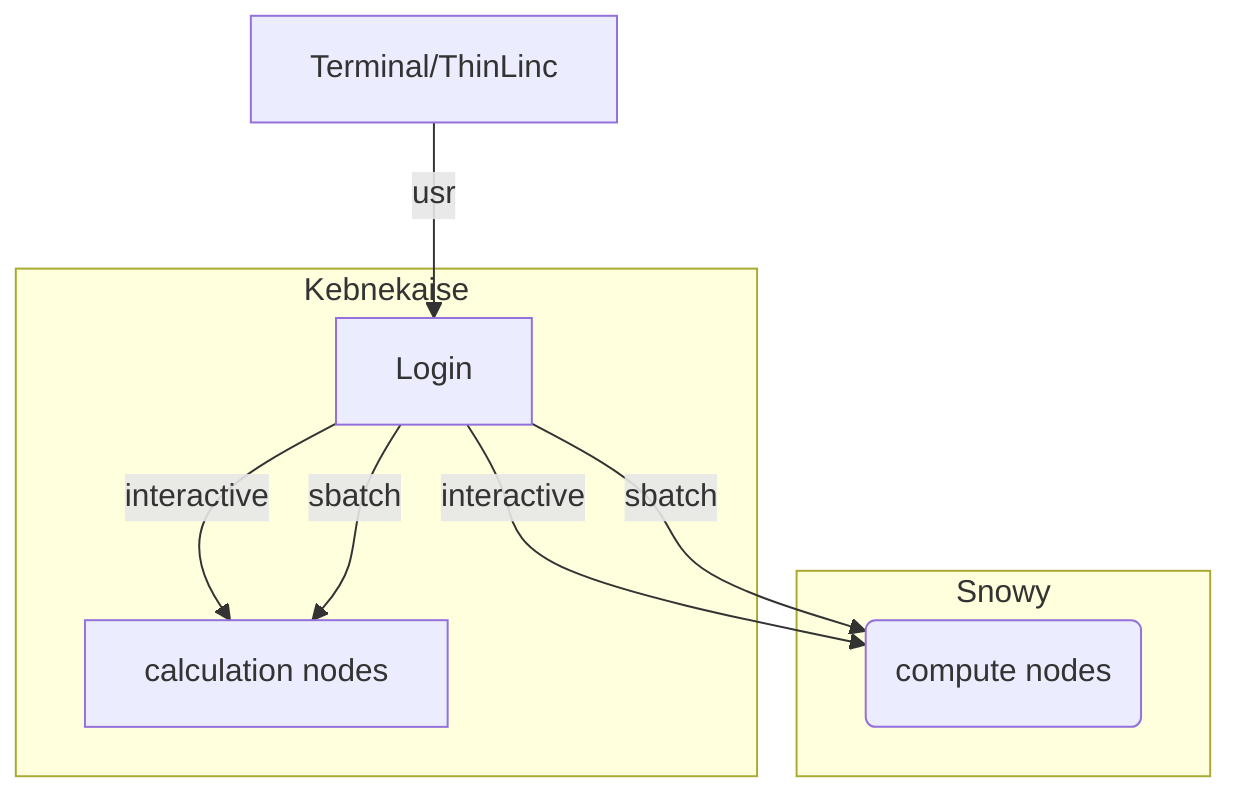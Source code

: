 graph TB

  Node1 -- interactive --> SubGraph2Flow
  Node1 -- sbatch --> SubGraph2Flow
  subgraph "Snowy"
  SubGraph2Flow(compute nodes) 
        end

        Terminal/ThinLinc -- usr --> Node1
        

        subgraph "Kebnekaise"
        Node1[Login] -- interactive --> Node2[calculation nodes]
        Node1 -- sbatch --> Node2
        end